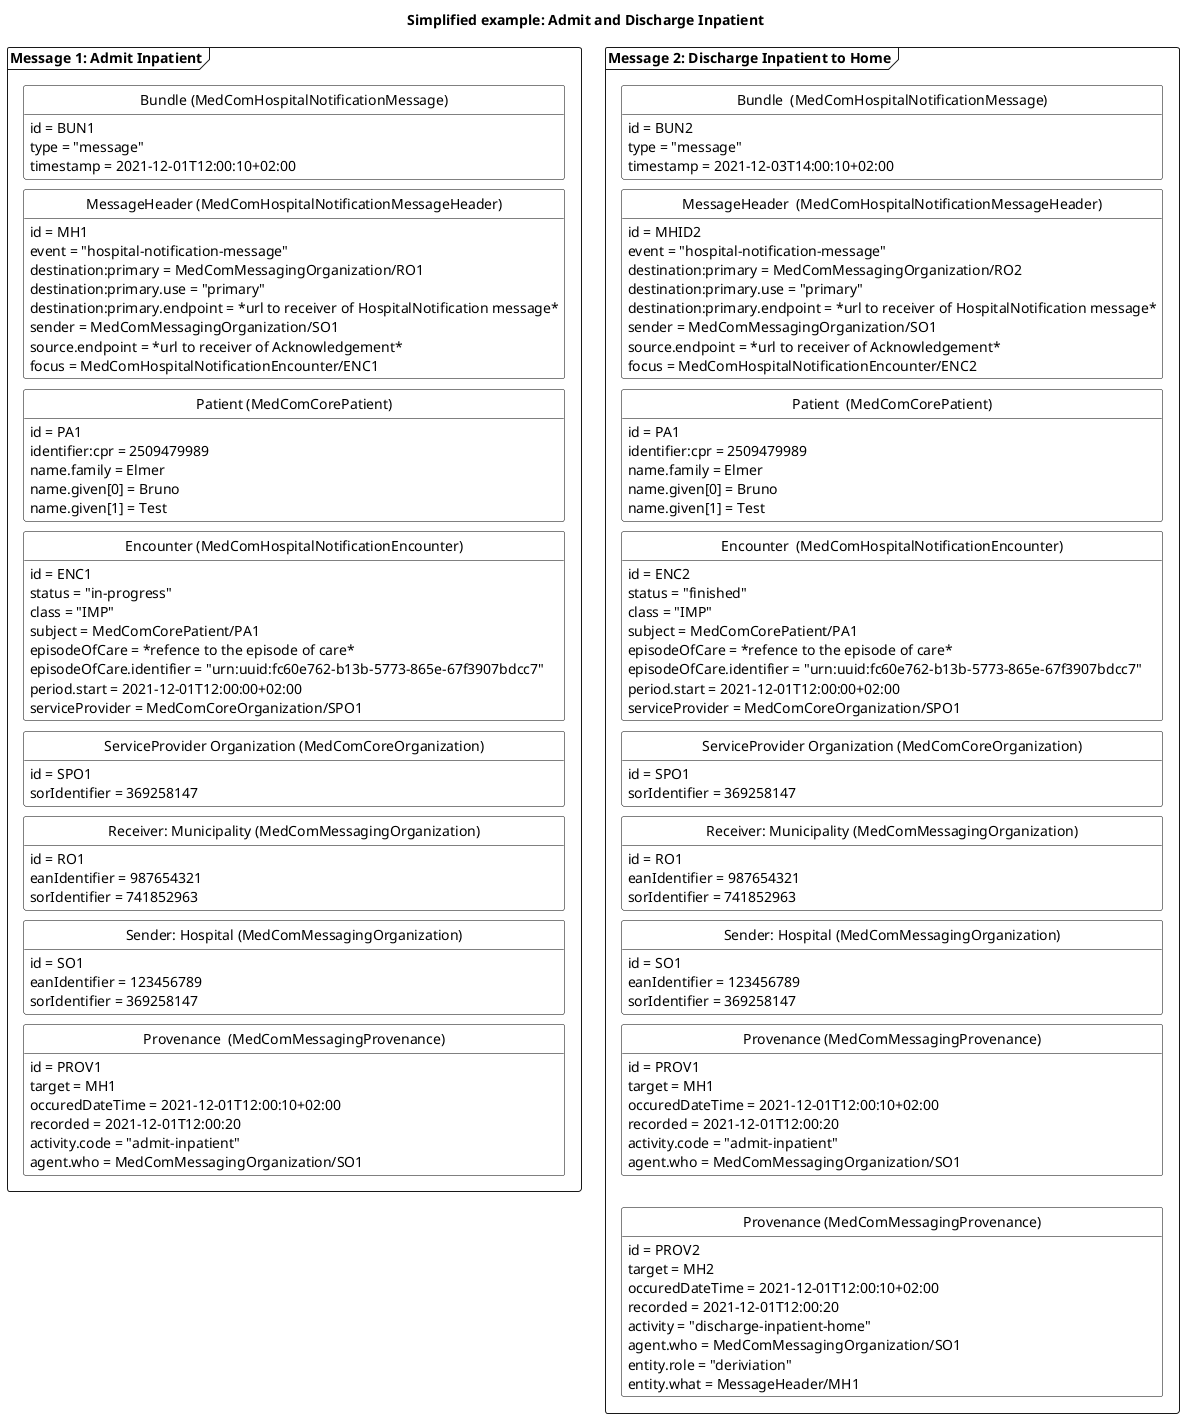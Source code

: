 @startuml HNAdmitFinish

'layout
skinparam class {
    BackgroundColor White
    BorderColor Black
    ArrowColor Black
  }
hide circle
hide empty members
skinparam SameClassWidth true
skinparam Ranksep 10


'title
title Simplified example: Admit and Discharge Inpatient

'Message 1: Admit inpatient
package "Message 1: Admit Inpatient" as admit <<Frame>>{
    class "Bundle (MedComHospitalNotificationMessage)" as admitB{
        id = BUN1
        type = "message"
        timestamp = 2021-12-01T12:00:10+02:00
    }
    class "MessageHeader (MedComHospitalNotificationMessageHeader)" as admitMH{
        id = MH1
        event = "hospital-notification-message"
        destination:primary = MedComMessagingOrganization/RO1
        destination:primary.use = "primary"
        destination:primary.endpoint = *url to receiver of HospitalNotification message*
        sender = MedComMessagingOrganization/SO1
        source.endpoint = *url to receiver of Acknowledgement*
        focus = MedComHospitalNotificationEncounter/ENC1
    }
    class "Patient (MedComCorePatient)" as admitPT{
        id = PA1
        identifier:cpr = 2509479989
        name.family = Elmer
        name.given[0] = Bruno
        name.given[1] = Test
    }
    class "Encounter (MedComHospitalNotificationEncounter)" as admitENC{
        id = ENC1
        status = "in-progress"
        class = "IMP"
        subject = MedComCorePatient/PA1
        episodeOfCare = *refence to the episode of care*
        episodeOfCare.identifier = "urn:uuid:fc60e762-b13b-5773-865e-67f3907bdcc7"
        period.start = 2021-12-01T12:00:00+02:00
        serviceProvider = MedComCoreOrganization/SPO1
    }    
    class "ServiceProvider Organization (MedComCoreOrganization)" as admitSPOrg{
        id = SPO1
        sorIdentifier = 369258147
    }
    class "Receiver: Municipality (MedComMessagingOrganization)" as admitROrg{
        id = RO1
        eanIdentifier = 987654321
        sorIdentifier = 741852963
    }
    class "Sender: Hospital (MedComMessagingOrganization)" as admitSOrg{
        id = SO1
        eanIdentifier = 123456789
        sorIdentifier = 369258147
    }
    class "Provenance  (MedComMessagingProvenance)" as admitPRO{
        id = PROV1
        target = MH1
        occuredDateTime = 2021-12-01T12:00:10+02:00
        recorded = 2021-12-01T12:00:20
        activity.code = "admit-inpatient"
        agent.who = MedComMessagingOrganization/SO1
    }

admitB -[hidden]- admitMH
admitMH-[hidden]-admitPT
admitPT-[hidden]-admitENC
admitENC-[hidden]-admitSPOrg
admitSPOrg-[hidden]-admitROrg
admitROrg-[hidden]-admitSOrg
admitSOrg-[hidden]-admitPRO
}

'Message 2: Finished inpatient
package "Message 2: Discharge Inpatient to Home" as finished <<Frame>>{
    class "Bundle  (MedComHospitalNotificationMessage)" as finishedB{
        id = BUN2
        type = "message"
        timestamp = 2021-12-03T14:00:10+02:00
    }
    class "MessageHeader  (MedComHospitalNotificationMessageHeader)" as finishedMH{
        id = MHID2
        event = "hospital-notification-message"
        destination:primary = MedComMessagingOrganization/RO2
        destination:primary.use = "primary"
        destination:primary.endpoint = *url to receiver of HospitalNotification message*
        sender = MedComMessagingOrganization/SO1
        source.endpoint = *url to receiver of Acknowledgement*
        focus = MedComHospitalNotificationEncounter/ENC2
    }
    class "Patient  (MedComCorePatient)" as finishedPT{
        id = PA1
        identifier:cpr = 2509479989
        name.family = Elmer
        name.given[0] = Bruno
        name.given[1] = Test
    }
    class "Encounter  (MedComHospitalNotificationEncounter)" as finishedENC{
        id = ENC2
        status = "finished"
        class = "IMP"
        subject = MedComCorePatient/PA1
        episodeOfCare = *refence to the episode of care*
        episodeOfCare.identifier = "urn:uuid:fc60e762-b13b-5773-865e-67f3907bdcc7"
        period.start = 2021-12-01T12:00:00+02:00
        serviceProvider = MedComCoreOrganization/SPO1
    }
    class "ServiceProvider Organization (MedComCoreOrganization)" as finishedSPOrg{
        id = SPO1 
        sorIdentifier = 369258147
    }    
    class "Receiver: Municipality (MedComMessagingOrganization)" as finishedROrg{
        id = RO1
        eanIdentifier = 987654321
        sorIdentifier = 741852963
    }
    class "Sender: Hospital (MedComMessagingOrganization)" as finishedSOrg{
        id = SO1
        eanIdentifier = 123456789
        sorIdentifier = 369258147
    }    
    class "Provenance (MedComMessagingProvenance)" as admitfinishedPRO{
        id = PROV1
        target = MH1
        occuredDateTime = 2021-12-01T12:00:10+02:00
        recorded = 2021-12-01T12:00:20
        activity.code = "admit-inpatient"
        agent.who = MedComMessagingOrganization/SO1
    }
    class "Provenance (MedComMessagingProvenance)" as finishedPRO{
        id = PROV2        
        target = MH2
        occuredDateTime = 2021-12-01T12:00:10+02:00
        recorded = 2021-12-01T12:00:20
        activity = "discharge-inpatient-home"
        agent.who = MedComMessagingOrganization/SO1
        entity.role = "deriviation"
        entity.what = MessageHeader/MH1
    }
finishedB-[hidden]-finishedMH
finishedMH-[hidden]-finishedPT
finishedPT-[hidden]-finishedENC
finishedENC-[hidden]-finishedSPOrg
finishedSPOrg-[hidden]-finishedROrg
finishedROrg-[hidden]-finishedSOrg
finishedSOrg-[hidden]-admitfinishedPRO
admitfinishedPRO-[hidden]-finishedPRO

}

' pile mellem de to beskeder
' admit --> finished


@enduml

